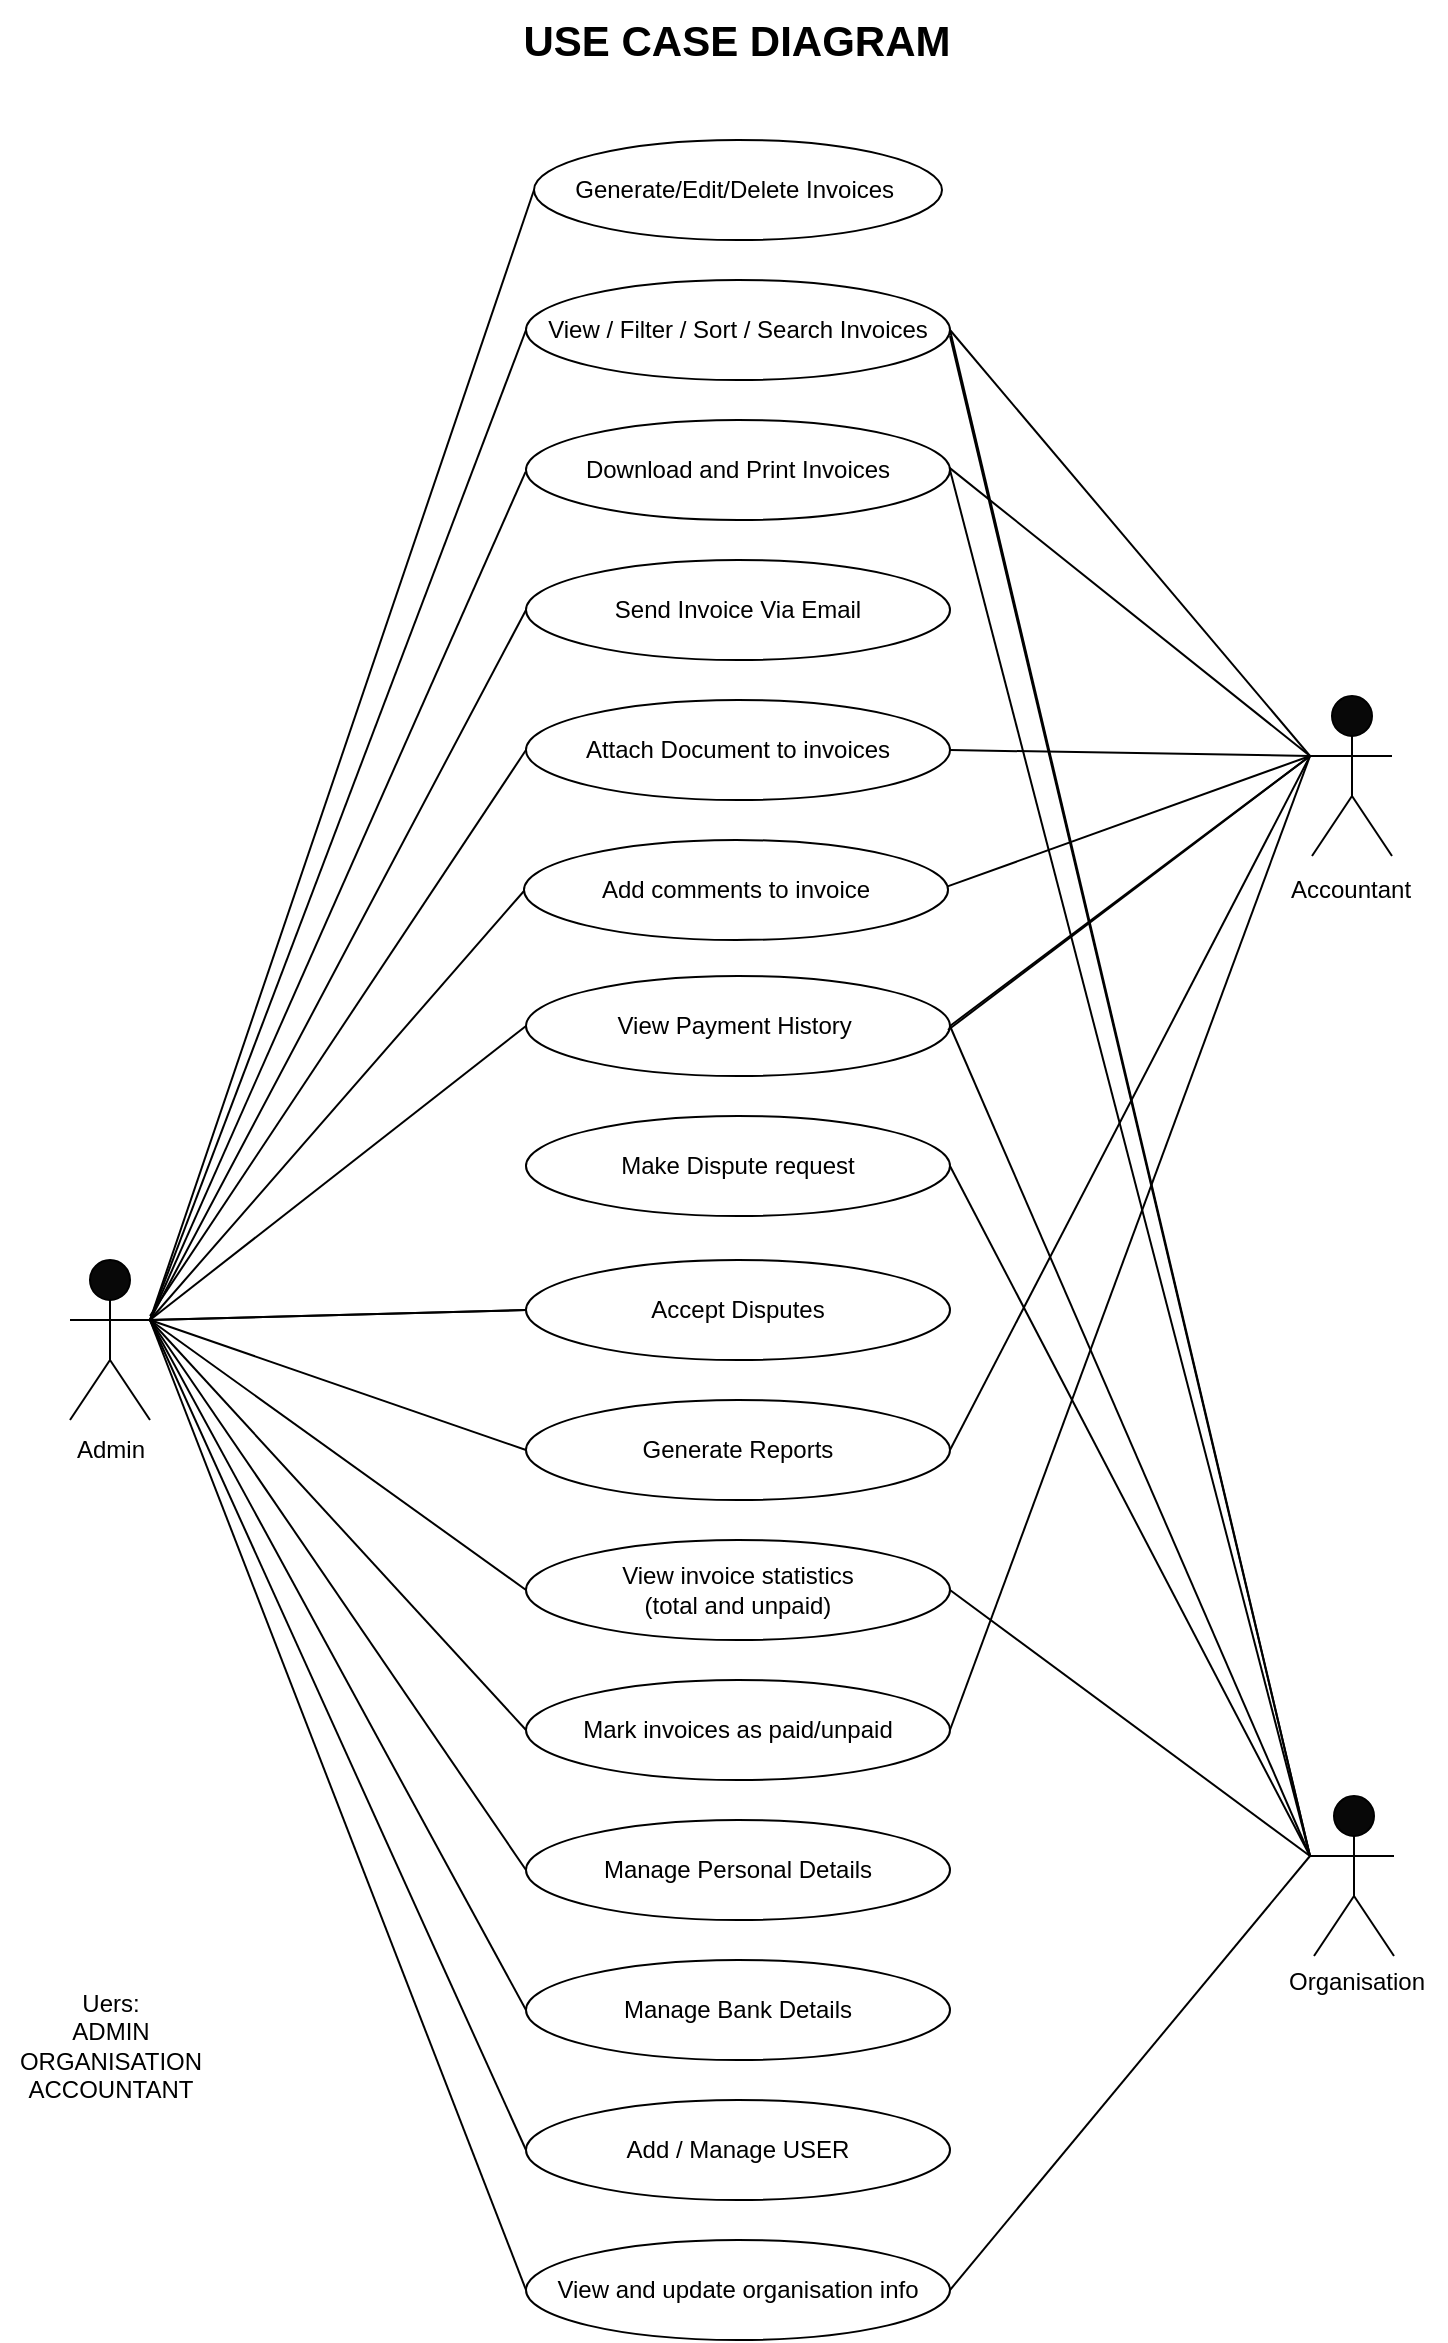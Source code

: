 <mxfile version="24.8.6">
  <diagram name="Page-1" id="hvb2uJvaZoSMpO_LDYej">
    <mxGraphModel dx="2593" dy="1453" grid="1" gridSize="10" guides="1" tooltips="1" connect="1" arrows="1" fold="1" page="1" pageScale="1" pageWidth="827" pageHeight="1169" math="0" shadow="0">
      <root>
        <mxCell id="0" />
        <mxCell id="1" parent="0" />
        <mxCell id="RyqakxEzU9vs0X3KJX2c-2" value="&lt;div&gt;&lt;br&gt;&lt;/div&gt;&lt;div&gt;&lt;br&gt;&lt;/div&gt;&lt;div&gt;&lt;br&gt;&lt;/div&gt;&lt;div&gt;&lt;br&gt;&lt;/div&gt;&lt;div&gt;&lt;br&gt;&lt;/div&gt;&lt;div&gt;&lt;br&gt;&lt;/div&gt;&lt;div&gt;&lt;br&gt;&lt;/div&gt;" style="text;html=1;align=center;verticalAlign=middle;resizable=0;points=[];autosize=1;strokeColor=none;fillColor=none;" vertex="1" parent="1">
          <mxGeometry x="150" y="862" width="20" height="110" as="geometry" />
        </mxCell>
        <mxCell id="RyqakxEzU9vs0X3KJX2c-21" value="&lt;div style=&quot;text-wrap-mode: nowrap;&quot;&gt;&lt;div&gt;Generate/Edit/Delete Invoices&amp;nbsp;&lt;/div&gt;&lt;/div&gt;" style="ellipse;whiteSpace=wrap;html=1;" vertex="1" parent="1">
          <mxGeometry x="312" y="92" width="204" height="50" as="geometry" />
        </mxCell>
        <mxCell id="RyqakxEzU9vs0X3KJX2c-22" value="&lt;div style=&quot;text-wrap-mode: nowrap;&quot;&gt;&lt;div&gt;&lt;span style=&quot;background-color: initial;&quot;&gt;View / Filter / Sort / Search Invoices&lt;/span&gt;&lt;/div&gt;&lt;/div&gt;" style="ellipse;whiteSpace=wrap;html=1;" vertex="1" parent="1">
          <mxGeometry x="308" y="162" width="212" height="50" as="geometry" />
        </mxCell>
        <mxCell id="RyqakxEzU9vs0X3KJX2c-23" value="&lt;div style=&quot;text-wrap-mode: nowrap;&quot;&gt;&lt;div&gt;&lt;span style=&quot;background-color: initial;&quot;&gt;Download and Print Invoices&lt;/span&gt;&lt;/div&gt;&lt;/div&gt;" style="ellipse;whiteSpace=wrap;html=1;" vertex="1" parent="1">
          <mxGeometry x="308" y="232" width="212" height="50" as="geometry" />
        </mxCell>
        <mxCell id="RyqakxEzU9vs0X3KJX2c-26" value="&lt;div style=&quot;text-wrap-mode: nowrap;&quot;&gt;&lt;div&gt;&lt;span style=&quot;background-color: initial;&quot;&gt;View and update organisation info&lt;/span&gt;&lt;/div&gt;&lt;/div&gt;" style="ellipse;whiteSpace=wrap;html=1;" vertex="1" parent="1">
          <mxGeometry x="308" y="1142" width="212" height="50" as="geometry" />
        </mxCell>
        <mxCell id="RyqakxEzU9vs0X3KJX2c-27" value="&lt;div style=&quot;text-wrap-mode: nowrap;&quot;&gt;&lt;div&gt;&lt;span style=&quot;background-color: initial;&quot;&gt;Add / Manage&amp;nbsp;&lt;/span&gt;&lt;span style=&quot;background-color: initial;&quot;&gt;USER&lt;/span&gt;&lt;/div&gt;&lt;/div&gt;" style="ellipse;whiteSpace=wrap;html=1;" vertex="1" parent="1">
          <mxGeometry x="308" y="1072" width="212" height="50" as="geometry" />
        </mxCell>
        <mxCell id="RyqakxEzU9vs0X3KJX2c-28" value="&lt;div style=&quot;&quot;&gt;&lt;div style=&quot;&quot;&gt;&lt;span style=&quot;text-wrap-mode: nowrap;&quot;&gt;Add comments to invoice&lt;/span&gt;&lt;/div&gt;&lt;/div&gt;" style="ellipse;whiteSpace=wrap;html=1;" vertex="1" parent="1">
          <mxGeometry x="307" y="442" width="212" height="50" as="geometry" />
        </mxCell>
        <mxCell id="RyqakxEzU9vs0X3KJX2c-29" value="&lt;div style=&quot;text-wrap-mode: nowrap;&quot;&gt;&lt;div&gt;&lt;span style=&quot;background-color: initial;&quot;&gt;Manage Bank Details&lt;/span&gt;&lt;/div&gt;&lt;/div&gt;" style="ellipse;whiteSpace=wrap;html=1;" vertex="1" parent="1">
          <mxGeometry x="308" y="1002" width="212" height="50" as="geometry" />
        </mxCell>
        <mxCell id="RyqakxEzU9vs0X3KJX2c-30" value="&lt;div style=&quot;text-wrap-mode: nowrap;&quot;&gt;&lt;div&gt;&lt;span style=&quot;background-color: initial;&quot;&gt;Manage Personal Details&lt;/span&gt;&lt;/div&gt;&lt;/div&gt;" style="ellipse;whiteSpace=wrap;html=1;" vertex="1" parent="1">
          <mxGeometry x="308" y="932" width="212" height="50" as="geometry" />
        </mxCell>
        <mxCell id="RyqakxEzU9vs0X3KJX2c-31" value="&lt;div style=&quot;text-wrap-mode: nowrap;&quot;&gt;&lt;div&gt;&lt;span style=&quot;background-color: initial;&quot;&gt;Mark invoices as paid/unpaid&lt;/span&gt;&lt;/div&gt;&lt;/div&gt;" style="ellipse;whiteSpace=wrap;html=1;" vertex="1" parent="1">
          <mxGeometry x="308" y="862" width="212" height="50" as="geometry" />
        </mxCell>
        <mxCell id="RyqakxEzU9vs0X3KJX2c-32" value="&lt;div style=&quot;text-wrap-mode: nowrap;&quot;&gt;&lt;div&gt;&lt;span style=&quot;background-color: initial;&quot;&gt;Accept Disputes&lt;/span&gt;&lt;/div&gt;&lt;/div&gt;" style="ellipse;whiteSpace=wrap;html=1;" vertex="1" parent="1">
          <mxGeometry x="308" y="652" width="212" height="50" as="geometry" />
        </mxCell>
        <mxCell id="RyqakxEzU9vs0X3KJX2c-33" value="&lt;div style=&quot;text-wrap-mode: nowrap;&quot;&gt;&lt;div&gt;&lt;span style=&quot;background-color: initial;&quot;&gt;Make Dispute request&lt;/span&gt;&lt;/div&gt;&lt;/div&gt;" style="ellipse;whiteSpace=wrap;html=1;" vertex="1" parent="1">
          <mxGeometry x="308" y="580" width="212" height="50" as="geometry" />
        </mxCell>
        <mxCell id="RyqakxEzU9vs0X3KJX2c-34" value="&lt;div style=&quot;text-wrap-mode: nowrap;&quot;&gt;&lt;div&gt;&lt;span style=&quot;background-color: initial;&quot;&gt;View invoice statistics&lt;/span&gt;&lt;/div&gt;&lt;div&gt;&lt;span style=&quot;background-color: initial;&quot;&gt;(total and unpaid)&lt;/span&gt;&lt;/div&gt;&lt;/div&gt;" style="ellipse;whiteSpace=wrap;html=1;" vertex="1" parent="1">
          <mxGeometry x="308" y="792" width="212" height="50" as="geometry" />
        </mxCell>
        <mxCell id="RyqakxEzU9vs0X3KJX2c-35" value="&lt;div style=&quot;text-wrap-mode: nowrap;&quot;&gt;&lt;div&gt;&lt;span style=&quot;background-color: initial;&quot;&gt;Generate Reports&lt;/span&gt;&lt;/div&gt;&lt;/div&gt;" style="ellipse;whiteSpace=wrap;html=1;" vertex="1" parent="1">
          <mxGeometry x="308" y="722" width="212" height="50" as="geometry" />
        </mxCell>
        <mxCell id="RyqakxEzU9vs0X3KJX2c-36" value="&lt;div style=&quot;text-wrap-mode: nowrap;&quot;&gt;&lt;div&gt;&lt;span style=&quot;background-color: initial;&quot;&gt;View Payment History&amp;nbsp;&lt;/span&gt;&lt;/div&gt;&lt;/div&gt;" style="ellipse;whiteSpace=wrap;html=1;" vertex="1" parent="1">
          <mxGeometry x="308" y="510" width="212" height="50" as="geometry" />
        </mxCell>
        <mxCell id="RyqakxEzU9vs0X3KJX2c-38" value="&lt;div style=&quot;text-wrap-mode: nowrap;&quot;&gt;&lt;div&gt;&lt;span style=&quot;background-color: initial;&quot;&gt;Attach Document to invoices&lt;/span&gt;&lt;/div&gt;&lt;/div&gt;" style="ellipse;whiteSpace=wrap;html=1;" vertex="1" parent="1">
          <mxGeometry x="308" y="372" width="212" height="50" as="geometry" />
        </mxCell>
        <mxCell id="RyqakxEzU9vs0X3KJX2c-39" value="&lt;div style=&quot;text-wrap-mode: nowrap;&quot;&gt;&lt;div&gt;&lt;span style=&quot;background-color: initial;&quot;&gt;Send Invoice Via Email&lt;/span&gt;&lt;/div&gt;&lt;/div&gt;" style="ellipse;whiteSpace=wrap;html=1;" vertex="1" parent="1">
          <mxGeometry x="308" y="302" width="212" height="50" as="geometry" />
        </mxCell>
        <mxCell id="RyqakxEzU9vs0X3KJX2c-41" value="&lt;font style=&quot;font-size: 21px;&quot;&gt;&lt;b&gt;USE CASE DIAGRAM&lt;/b&gt;&lt;/font&gt;" style="text;html=1;align=center;verticalAlign=middle;resizable=0;points=[];autosize=1;strokeColor=none;fillColor=none;" vertex="1" parent="1">
          <mxGeometry x="293" y="22" width="240" height="40" as="geometry" />
        </mxCell>
        <mxCell id="RyqakxEzU9vs0X3KJX2c-42" value="" style="ellipse;whiteSpace=wrap;html=1;aspect=fixed;fillColor=#080808;" vertex="1" parent="1">
          <mxGeometry x="712" y="920" width="20" height="20" as="geometry" />
        </mxCell>
        <mxCell id="RyqakxEzU9vs0X3KJX2c-44" value="" style="endArrow=none;html=1;rounded=0;entryX=0.5;entryY=1;entryDx=0;entryDy=0;" edge="1" parent="1" target="RyqakxEzU9vs0X3KJX2c-42">
          <mxGeometry width="50" height="50" relative="1" as="geometry">
            <mxPoint x="722" y="970" as="sourcePoint" />
            <mxPoint x="742" y="960" as="targetPoint" />
          </mxGeometry>
        </mxCell>
        <mxCell id="RyqakxEzU9vs0X3KJX2c-45" value="" style="endArrow=none;html=1;rounded=0;" edge="1" parent="1">
          <mxGeometry width="50" height="50" relative="1" as="geometry">
            <mxPoint x="702" y="1000" as="sourcePoint" />
            <mxPoint x="722" y="970" as="targetPoint" />
          </mxGeometry>
        </mxCell>
        <mxCell id="RyqakxEzU9vs0X3KJX2c-46" value="" style="endArrow=none;html=1;rounded=0;" edge="1" parent="1">
          <mxGeometry width="50" height="50" relative="1" as="geometry">
            <mxPoint x="700" y="950" as="sourcePoint" />
            <mxPoint x="742" y="950" as="targetPoint" />
          </mxGeometry>
        </mxCell>
        <mxCell id="RyqakxEzU9vs0X3KJX2c-47" value="" style="endArrow=none;html=1;rounded=0;" edge="1" parent="1">
          <mxGeometry width="50" height="50" relative="1" as="geometry">
            <mxPoint x="742" y="1000" as="sourcePoint" />
            <mxPoint x="722" y="970" as="targetPoint" />
          </mxGeometry>
        </mxCell>
        <mxCell id="RyqakxEzU9vs0X3KJX2c-58" value="" style="ellipse;whiteSpace=wrap;html=1;aspect=fixed;fillColor=#080808;" vertex="1" parent="1">
          <mxGeometry x="711" y="370" width="20" height="20" as="geometry" />
        </mxCell>
        <mxCell id="RyqakxEzU9vs0X3KJX2c-59" value="" style="endArrow=none;html=1;rounded=0;entryX=0.5;entryY=1;entryDx=0;entryDy=0;" edge="1" parent="1" target="RyqakxEzU9vs0X3KJX2c-58">
          <mxGeometry width="50" height="50" relative="1" as="geometry">
            <mxPoint x="721" y="420" as="sourcePoint" />
            <mxPoint x="741" y="410" as="targetPoint" />
          </mxGeometry>
        </mxCell>
        <mxCell id="RyqakxEzU9vs0X3KJX2c-60" value="" style="endArrow=none;html=1;rounded=0;" edge="1" parent="1">
          <mxGeometry width="50" height="50" relative="1" as="geometry">
            <mxPoint x="701" y="450" as="sourcePoint" />
            <mxPoint x="721" y="420" as="targetPoint" />
          </mxGeometry>
        </mxCell>
        <mxCell id="RyqakxEzU9vs0X3KJX2c-61" value="" style="endArrow=none;html=1;rounded=0;" edge="1" parent="1">
          <mxGeometry width="50" height="50" relative="1" as="geometry">
            <mxPoint x="700" y="400" as="sourcePoint" />
            <mxPoint x="741" y="400" as="targetPoint" />
          </mxGeometry>
        </mxCell>
        <mxCell id="RyqakxEzU9vs0X3KJX2c-62" value="" style="endArrow=none;html=1;rounded=0;" edge="1" parent="1">
          <mxGeometry width="50" height="50" relative="1" as="geometry">
            <mxPoint x="741" y="450" as="sourcePoint" />
            <mxPoint x="721" y="420" as="targetPoint" />
          </mxGeometry>
        </mxCell>
        <mxCell id="RyqakxEzU9vs0X3KJX2c-63" value="" style="ellipse;whiteSpace=wrap;html=1;aspect=fixed;fillColor=#080808;" vertex="1" parent="1">
          <mxGeometry x="90" y="652" width="20" height="20" as="geometry" />
        </mxCell>
        <mxCell id="RyqakxEzU9vs0X3KJX2c-64" value="" style="endArrow=none;html=1;rounded=0;entryX=0.5;entryY=1;entryDx=0;entryDy=0;" edge="1" parent="1" target="RyqakxEzU9vs0X3KJX2c-63">
          <mxGeometry width="50" height="50" relative="1" as="geometry">
            <mxPoint x="100" y="702" as="sourcePoint" />
            <mxPoint x="120" y="692" as="targetPoint" />
          </mxGeometry>
        </mxCell>
        <mxCell id="RyqakxEzU9vs0X3KJX2c-65" value="" style="endArrow=none;html=1;rounded=0;" edge="1" parent="1">
          <mxGeometry width="50" height="50" relative="1" as="geometry">
            <mxPoint x="80" y="732" as="sourcePoint" />
            <mxPoint x="100" y="702" as="targetPoint" />
          </mxGeometry>
        </mxCell>
        <mxCell id="RyqakxEzU9vs0X3KJX2c-66" value="" style="endArrow=none;html=1;rounded=0;" edge="1" parent="1">
          <mxGeometry width="50" height="50" relative="1" as="geometry">
            <mxPoint x="80" y="682" as="sourcePoint" />
            <mxPoint x="120" y="682" as="targetPoint" />
          </mxGeometry>
        </mxCell>
        <mxCell id="RyqakxEzU9vs0X3KJX2c-67" value="" style="endArrow=none;html=1;rounded=0;" edge="1" parent="1">
          <mxGeometry width="50" height="50" relative="1" as="geometry">
            <mxPoint x="120" y="732" as="sourcePoint" />
            <mxPoint x="100" y="702" as="targetPoint" />
          </mxGeometry>
        </mxCell>
        <mxCell id="RyqakxEzU9vs0X3KJX2c-69" value="Organisation" style="text;html=1;align=center;verticalAlign=middle;resizable=0;points=[];autosize=1;strokeColor=none;fillColor=none;" vertex="1" parent="1">
          <mxGeometry x="678" y="998" width="90" height="30" as="geometry" />
        </mxCell>
        <mxCell id="RyqakxEzU9vs0X3KJX2c-71" value="Accountant" style="text;html=1;align=center;verticalAlign=middle;resizable=0;points=[];autosize=1;strokeColor=none;fillColor=none;" vertex="1" parent="1">
          <mxGeometry x="680" y="452" width="80" height="30" as="geometry" />
        </mxCell>
        <mxCell id="RyqakxEzU9vs0X3KJX2c-72" value="Admin" style="text;html=1;align=center;verticalAlign=middle;resizable=0;points=[];autosize=1;strokeColor=none;fillColor=none;" vertex="1" parent="1">
          <mxGeometry x="70" y="732" width="60" height="30" as="geometry" />
        </mxCell>
        <mxCell id="RyqakxEzU9vs0X3KJX2c-75" value="" style="endArrow=none;html=1;rounded=0;entryX=0;entryY=0.5;entryDx=0;entryDy=0;" edge="1" parent="1" target="RyqakxEzU9vs0X3KJX2c-39">
          <mxGeometry width="50" height="50" relative="1" as="geometry">
            <mxPoint x="120" y="682" as="sourcePoint" />
            <mxPoint x="370" y="332" as="targetPoint" />
          </mxGeometry>
        </mxCell>
        <mxCell id="RyqakxEzU9vs0X3KJX2c-76" value="" style="endArrow=none;html=1;rounded=0;entryX=0;entryY=0.5;entryDx=0;entryDy=0;" edge="1" parent="1" target="RyqakxEzU9vs0X3KJX2c-21">
          <mxGeometry width="50" height="50" relative="1" as="geometry">
            <mxPoint x="120" y="682" as="sourcePoint" />
            <mxPoint x="258" y="302" as="targetPoint" />
          </mxGeometry>
        </mxCell>
        <mxCell id="RyqakxEzU9vs0X3KJX2c-82" value="" style="endArrow=none;html=1;rounded=0;entryX=-0.001;entryY=0.518;entryDx=0;entryDy=0;entryPerimeter=0;" edge="1" parent="1" target="RyqakxEzU9vs0X3KJX2c-23">
          <mxGeometry width="50" height="50" relative="1" as="geometry">
            <mxPoint x="120" y="682" as="sourcePoint" />
            <mxPoint x="318" y="337" as="targetPoint" />
          </mxGeometry>
        </mxCell>
        <mxCell id="RyqakxEzU9vs0X3KJX2c-83" value="" style="endArrow=none;html=1;rounded=0;entryX=0;entryY=0.5;entryDx=0;entryDy=0;" edge="1" parent="1" target="RyqakxEzU9vs0X3KJX2c-22">
          <mxGeometry width="50" height="50" relative="1" as="geometry">
            <mxPoint x="120" y="682" as="sourcePoint" />
            <mxPoint x="208" y="277" as="targetPoint" />
          </mxGeometry>
        </mxCell>
        <mxCell id="RyqakxEzU9vs0X3KJX2c-85" value="" style="endArrow=none;html=1;rounded=0;exitX=1;exitY=0.5;exitDx=0;exitDy=0;" edge="1" parent="1" source="RyqakxEzU9vs0X3KJX2c-22">
          <mxGeometry width="50" height="50" relative="1" as="geometry">
            <mxPoint x="620" y="292" as="sourcePoint" />
            <mxPoint x="700" y="400" as="targetPoint" />
          </mxGeometry>
        </mxCell>
        <mxCell id="RyqakxEzU9vs0X3KJX2c-86" value="" style="endArrow=none;html=1;rounded=0;exitX=0.999;exitY=0.479;exitDx=0;exitDy=0;exitPerimeter=0;" edge="1" parent="1" source="RyqakxEzU9vs0X3KJX2c-23">
          <mxGeometry width="50" height="50" relative="1" as="geometry">
            <mxPoint x="519" y="254.5" as="sourcePoint" />
            <mxPoint x="700" y="400" as="targetPoint" />
          </mxGeometry>
        </mxCell>
        <mxCell id="RyqakxEzU9vs0X3KJX2c-87" value="" style="endArrow=none;html=1;rounded=0;exitX=1;exitY=0.5;exitDx=0;exitDy=0;" edge="1" parent="1" source="RyqakxEzU9vs0X3KJX2c-38">
          <mxGeometry width="50" height="50" relative="1" as="geometry">
            <mxPoint x="520" y="402" as="sourcePoint" />
            <mxPoint x="700" y="400" as="targetPoint" />
          </mxGeometry>
        </mxCell>
        <mxCell id="RyqakxEzU9vs0X3KJX2c-88" value="" style="endArrow=none;html=1;rounded=0;exitX=0.999;exitY=0.464;exitDx=0;exitDy=0;exitPerimeter=0;" edge="1" parent="1" source="RyqakxEzU9vs0X3KJX2c-28">
          <mxGeometry width="50" height="50" relative="1" as="geometry">
            <mxPoint x="516" y="464.5" as="sourcePoint" />
            <mxPoint x="700" y="400" as="targetPoint" />
          </mxGeometry>
        </mxCell>
        <mxCell id="RyqakxEzU9vs0X3KJX2c-89" value="" style="endArrow=none;html=1;rounded=0;exitX=1;exitY=0.5;exitDx=0;exitDy=0;" edge="1" parent="1">
          <mxGeometry width="50" height="50" relative="1" as="geometry">
            <mxPoint x="519" y="537" as="sourcePoint" />
            <mxPoint x="700" y="400" as="targetPoint" />
          </mxGeometry>
        </mxCell>
        <mxCell id="RyqakxEzU9vs0X3KJX2c-90" value="" style="endArrow=none;html=1;rounded=0;exitX=1;exitY=0.5;exitDx=0;exitDy=0;" edge="1" parent="1" source="RyqakxEzU9vs0X3KJX2c-36">
          <mxGeometry width="50" height="50" relative="1" as="geometry">
            <mxPoint x="512" y="604.5" as="sourcePoint" />
            <mxPoint x="700" y="400" as="targetPoint" />
          </mxGeometry>
        </mxCell>
        <mxCell id="RyqakxEzU9vs0X3KJX2c-92" value="" style="endArrow=none;html=1;rounded=0;exitX=1;exitY=0.5;exitDx=0;exitDy=0;" edge="1" parent="1" source="RyqakxEzU9vs0X3KJX2c-35">
          <mxGeometry width="50" height="50" relative="1" as="geometry">
            <mxPoint x="511" y="744.5" as="sourcePoint" />
            <mxPoint x="700" y="400" as="targetPoint" />
          </mxGeometry>
        </mxCell>
        <mxCell id="RyqakxEzU9vs0X3KJX2c-93" value="" style="endArrow=none;html=1;rounded=0;exitX=1;exitY=0.5;exitDx=0;exitDy=0;" edge="1" parent="1" source="RyqakxEzU9vs0X3KJX2c-34">
          <mxGeometry width="50" height="50" relative="1" as="geometry">
            <mxPoint x="516" y="814.5" as="sourcePoint" />
            <mxPoint x="700" y="950" as="targetPoint" />
          </mxGeometry>
        </mxCell>
        <mxCell id="RyqakxEzU9vs0X3KJX2c-94" value="" style="endArrow=none;html=1;rounded=0;exitX=1;exitY=0.5;exitDx=0;exitDy=0;" edge="1" parent="1" source="RyqakxEzU9vs0X3KJX2c-33">
          <mxGeometry width="50" height="50" relative="1" as="geometry">
            <mxPoint x="520" y="884.5" as="sourcePoint" />
            <mxPoint x="700" y="950" as="targetPoint" />
          </mxGeometry>
        </mxCell>
        <mxCell id="RyqakxEzU9vs0X3KJX2c-95" value="" style="endArrow=none;html=1;rounded=0;exitX=1;exitY=0.5;exitDx=0;exitDy=0;" edge="1" parent="1" source="RyqakxEzU9vs0X3KJX2c-26">
          <mxGeometry width="50" height="50" relative="1" as="geometry">
            <mxPoint x="512" y="1024.5" as="sourcePoint" />
            <mxPoint x="700" y="950" as="targetPoint" />
          </mxGeometry>
        </mxCell>
        <mxCell id="RyqakxEzU9vs0X3KJX2c-97" value="" style="endArrow=none;html=1;rounded=0;entryX=0;entryY=0.5;entryDx=0;entryDy=0;" edge="1" parent="1" target="RyqakxEzU9vs0X3KJX2c-30">
          <mxGeometry width="50" height="50" relative="1" as="geometry">
            <mxPoint x="120" y="682" as="sourcePoint" />
            <mxPoint x="230" y="857" as="targetPoint" />
          </mxGeometry>
        </mxCell>
        <mxCell id="RyqakxEzU9vs0X3KJX2c-98" value="" style="endArrow=none;html=1;rounded=0;entryX=0;entryY=0.5;entryDx=0;entryDy=0;" edge="1" parent="1" target="RyqakxEzU9vs0X3KJX2c-29">
          <mxGeometry width="50" height="50" relative="1" as="geometry">
            <mxPoint x="120" y="682" as="sourcePoint" />
            <mxPoint x="220" y="959.5" as="targetPoint" />
          </mxGeometry>
        </mxCell>
        <mxCell id="RyqakxEzU9vs0X3KJX2c-99" value="" style="endArrow=none;html=1;rounded=0;entryX=0;entryY=0.5;entryDx=0;entryDy=0;" edge="1" parent="1" target="RyqakxEzU9vs0X3KJX2c-27">
          <mxGeometry width="50" height="50" relative="1" as="geometry">
            <mxPoint x="120" y="682" as="sourcePoint" />
            <mxPoint x="150" y="932" as="targetPoint" />
          </mxGeometry>
        </mxCell>
        <mxCell id="RyqakxEzU9vs0X3KJX2c-100" value="" style="endArrow=none;html=1;rounded=0;entryX=0;entryY=0.5;entryDx=0;entryDy=0;" edge="1" parent="1" target="RyqakxEzU9vs0X3KJX2c-26">
          <mxGeometry width="50" height="50" relative="1" as="geometry">
            <mxPoint x="120" y="682" as="sourcePoint" />
            <mxPoint x="190" y="1017" as="targetPoint" />
          </mxGeometry>
        </mxCell>
        <mxCell id="RyqakxEzU9vs0X3KJX2c-102" value="" style="endArrow=none;html=1;rounded=0;entryX=0;entryY=0.5;entryDx=0;entryDy=0;" edge="1" parent="1" target="RyqakxEzU9vs0X3KJX2c-31">
          <mxGeometry width="50" height="50" relative="1" as="geometry">
            <mxPoint x="120" y="682" as="sourcePoint" />
            <mxPoint x="318" y="1107" as="targetPoint" />
          </mxGeometry>
        </mxCell>
        <mxCell id="RyqakxEzU9vs0X3KJX2c-103" value="" style="endArrow=none;html=1;rounded=0;entryX=0;entryY=0.5;entryDx=0;entryDy=0;" edge="1" parent="1" target="RyqakxEzU9vs0X3KJX2c-32">
          <mxGeometry width="50" height="50" relative="1" as="geometry">
            <mxPoint x="120" y="682" as="sourcePoint" />
            <mxPoint x="318" y="1037" as="targetPoint" />
          </mxGeometry>
        </mxCell>
        <mxCell id="RyqakxEzU9vs0X3KJX2c-105" value="" style="endArrow=none;html=1;rounded=0;entryX=0;entryY=0.5;entryDx=0;entryDy=0;" edge="1" parent="1" target="RyqakxEzU9vs0X3KJX2c-34">
          <mxGeometry width="50" height="50" relative="1" as="geometry">
            <mxPoint x="120" y="682" as="sourcePoint" />
            <mxPoint x="318" y="897" as="targetPoint" />
          </mxGeometry>
        </mxCell>
        <mxCell id="RyqakxEzU9vs0X3KJX2c-106" value="" style="endArrow=none;html=1;rounded=0;entryX=0;entryY=0.5;entryDx=0;entryDy=0;" edge="1" parent="1" target="RyqakxEzU9vs0X3KJX2c-35">
          <mxGeometry width="50" height="50" relative="1" as="geometry">
            <mxPoint x="120" y="682" as="sourcePoint" />
            <mxPoint x="318" y="827" as="targetPoint" />
          </mxGeometry>
        </mxCell>
        <mxCell id="RyqakxEzU9vs0X3KJX2c-107" value="" style="endArrow=none;html=1;rounded=0;entryX=0;entryY=0.5;entryDx=0;entryDy=0;" edge="1" parent="1">
          <mxGeometry width="50" height="50" relative="1" as="geometry">
            <mxPoint x="120" y="682" as="sourcePoint" />
            <mxPoint x="308" y="677" as="targetPoint" />
          </mxGeometry>
        </mxCell>
        <mxCell id="RyqakxEzU9vs0X3KJX2c-108" value="" style="endArrow=none;html=1;rounded=0;entryX=0;entryY=0.5;entryDx=0;entryDy=0;" edge="1" parent="1" target="RyqakxEzU9vs0X3KJX2c-36">
          <mxGeometry width="50" height="50" relative="1" as="geometry">
            <mxPoint x="120" y="682" as="sourcePoint" />
            <mxPoint x="318" y="687" as="targetPoint" />
          </mxGeometry>
        </mxCell>
        <mxCell id="RyqakxEzU9vs0X3KJX2c-110" value="" style="endArrow=none;html=1;rounded=0;entryX=-0.002;entryY=0.617;entryDx=0;entryDy=0;entryPerimeter=0;" edge="1" parent="1">
          <mxGeometry width="50" height="50" relative="1" as="geometry">
            <mxPoint x="120" y="682" as="sourcePoint" />
            <mxPoint x="307" y="467.5" as="targetPoint" />
          </mxGeometry>
        </mxCell>
        <mxCell id="RyqakxEzU9vs0X3KJX2c-112" value="" style="endArrow=none;html=1;rounded=0;exitX=1;exitY=0.5;exitDx=0;exitDy=0;" edge="1" parent="1" source="RyqakxEzU9vs0X3KJX2c-31">
          <mxGeometry width="50" height="50" relative="1" as="geometry">
            <mxPoint x="630" y="1080" as="sourcePoint" />
            <mxPoint x="700" y="400" as="targetPoint" />
          </mxGeometry>
        </mxCell>
        <mxCell id="RyqakxEzU9vs0X3KJX2c-114" value="" style="endArrow=none;html=1;rounded=0;exitX=1;exitY=0.5;exitDx=0;exitDy=0;" edge="1" parent="1" source="RyqakxEzU9vs0X3KJX2c-36">
          <mxGeometry width="50" height="50" relative="1" as="geometry">
            <mxPoint x="520" y="610" as="sourcePoint" />
            <mxPoint x="700" y="950" as="targetPoint" />
          </mxGeometry>
        </mxCell>
        <mxCell id="RyqakxEzU9vs0X3KJX2c-115" value="" style="endArrow=none;html=1;rounded=0;entryX=0;entryY=0.5;entryDx=0;entryDy=0;" edge="1" parent="1" target="RyqakxEzU9vs0X3KJX2c-38">
          <mxGeometry width="50" height="50" relative="1" as="geometry">
            <mxPoint x="120" y="680" as="sourcePoint" />
            <mxPoint x="317" y="477.5" as="targetPoint" />
          </mxGeometry>
        </mxCell>
        <mxCell id="RyqakxEzU9vs0X3KJX2c-118" value="" style="endArrow=none;html=1;rounded=0;exitX=1;exitY=0.5;exitDx=0;exitDy=0;" edge="1" parent="1" source="RyqakxEzU9vs0X3KJX2c-23">
          <mxGeometry width="50" height="50" relative="1" as="geometry">
            <mxPoint x="519" y="254.25" as="sourcePoint" />
            <mxPoint x="700" y="950" as="targetPoint" />
          </mxGeometry>
        </mxCell>
        <mxCell id="RyqakxEzU9vs0X3KJX2c-119" value="" style="endArrow=none;html=1;rounded=0;exitX=1;exitY=0.5;exitDx=0;exitDy=0;" edge="1" parent="1" source="RyqakxEzU9vs0X3KJX2c-22">
          <mxGeometry width="50" height="50" relative="1" as="geometry">
            <mxPoint x="520" y="190" as="sourcePoint" />
            <mxPoint x="700" y="950" as="targetPoint" />
          </mxGeometry>
        </mxCell>
        <mxCell id="RyqakxEzU9vs0X3KJX2c-120" value="" style="endArrow=none;html=1;rounded=0;" edge="1" parent="1">
          <mxGeometry width="50" height="50" relative="1" as="geometry">
            <mxPoint x="520" y="190" as="sourcePoint" />
            <mxPoint x="700" y="950" as="targetPoint" />
          </mxGeometry>
        </mxCell>
        <mxCell id="RyqakxEzU9vs0X3KJX2c-121" value="Uers:&lt;div&gt;ADMIN&lt;/div&gt;&lt;div&gt;ORGANISATION&lt;br&gt;ACCOUNTANT&lt;/div&gt;" style="text;html=1;align=center;verticalAlign=middle;resizable=0;points=[];autosize=1;strokeColor=none;fillColor=none;" vertex="1" parent="1">
          <mxGeometry x="45" y="1010" width="110" height="70" as="geometry" />
        </mxCell>
      </root>
    </mxGraphModel>
  </diagram>
</mxfile>
